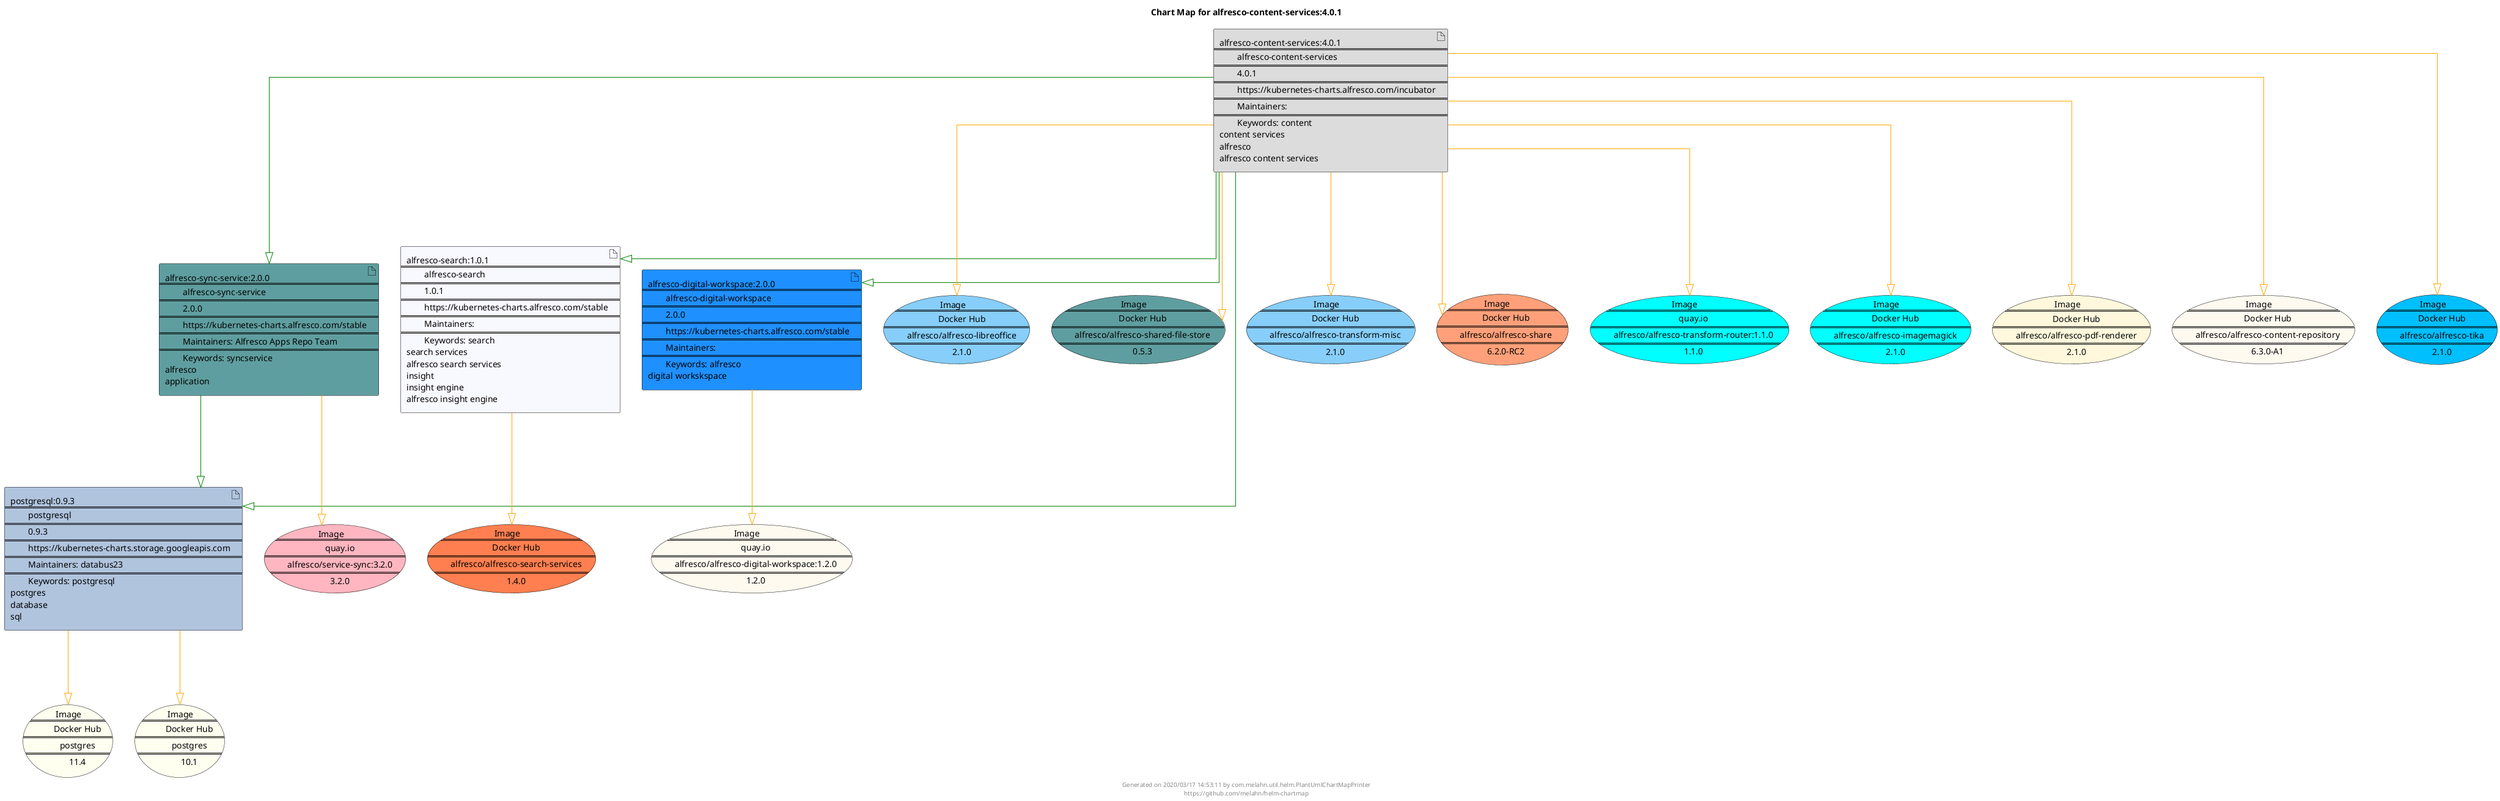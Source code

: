 @startuml
skinparam linetype ortho
skinparam backgroundColor white
skinparam usecaseBorderColor black
skinparam usecaseArrowColor LightSlateGray
skinparam artifactBorderColor black
skinparam artifactArrowColor LightSlateGray

title Chart Map for alfresco-content-services:4.0.1

'There are 5 referenced Helm Charts
artifact "postgresql:0.9.3\n====\n\tpostgresql\n====\n\t0.9.3\n====\n\thttps://kubernetes-charts.storage.googleapis.com\n====\n\tMaintainers: databus23\n====\n\tKeywords: postgresql\npostgres\ndatabase\nsql" as postgresql_0_9_3 #LightSteelBlue
artifact "alfresco-content-services:4.0.1\n====\n\talfresco-content-services\n====\n\t4.0.1\n====\n\thttps://kubernetes-charts.alfresco.com/incubator\n====\n\tMaintainers: \n====\n\tKeywords: content\ncontent services\nalfresco\nalfresco content services" as alfresco_content_services_4_0_1 #Gainsboro
artifact "alfresco-sync-service:2.0.0\n====\n\talfresco-sync-service\n====\n\t2.0.0\n====\n\thttps://kubernetes-charts.alfresco.com/stable\n====\n\tMaintainers: Alfresco Apps Repo Team\n====\n\tKeywords: syncservice\nalfresco\napplication" as alfresco_sync_service_2_0_0 #CadetBlue
artifact "alfresco-search:1.0.1\n====\n\talfresco-search\n====\n\t1.0.1\n====\n\thttps://kubernetes-charts.alfresco.com/stable\n====\n\tMaintainers: \n====\n\tKeywords: search\nsearch services\nalfresco search services\ninsight\ninsight engine\nalfresco insight engine" as alfresco_search_1_0_1 #GhostWhite
artifact "alfresco-digital-workspace:2.0.0\n====\n\talfresco-digital-workspace\n====\n\t2.0.0\n====\n\thttps://kubernetes-charts.alfresco.com/stable\n====\n\tMaintainers: \n====\n\tKeywords: alfresco\ndigital workskspace" as alfresco_digital_workspace_2_0_0 #DodgerBlue

'There are 14 referenced Docker Images
usecase "Image\n====\n\tquay.io\n====\n\talfresco/alfresco-digital-workspace:1.2.0\n====\n\t1.2.0" as quay_io_alfresco_alfresco_digital_workspace_1_2_0 #FloralWhite
usecase "Image\n====\n\tDocker Hub\n====\n\tpostgres\n====\n\t11.4" as postgres_11_4 #Ivory
usecase "Image\n====\n\tDocker Hub\n====\n\talfresco/alfresco-libreoffice\n====\n\t2.1.0" as alfresco_alfresco_libreoffice_2_1_0 #LightSkyBlue
usecase "Image\n====\n\tDocker Hub\n====\n\tpostgres\n====\n\t10.1" as postgres_10_1 #Ivory
usecase "Image\n====\n\tDocker Hub\n====\n\talfresco/alfresco-shared-file-store\n====\n\t0.5.3" as alfresco_alfresco_shared_file_store_0_5_3 #CadetBlue
usecase "Image\n====\n\tDocker Hub\n====\n\talfresco/alfresco-transform-misc\n====\n\t2.1.0" as alfresco_alfresco_transform_misc_2_1_0 #LightSkyBlue
usecase "Image\n====\n\tDocker Hub\n====\n\talfresco/alfresco-share\n====\n\t6.2.0-RC2" as alfresco_alfresco_share_6_2_0_RC2 #LightSalmon
usecase "Image\n====\n\tquay.io\n====\n\talfresco/alfresco-transform-router:1.1.0\n====\n\t1.1.0" as quay_io_alfresco_alfresco_transform_router_1_1_0 #Aqua
usecase "Image\n====\n\tDocker Hub\n====\n\talfresco/alfresco-imagemagick\n====\n\t2.1.0" as alfresco_alfresco_imagemagick_2_1_0 #Aqua
usecase "Image\n====\n\tquay.io\n====\n\talfresco/service-sync:3.2.0\n====\n\t3.2.0" as quay_io_alfresco_service_sync_3_2_0 #LightPink
usecase "Image\n====\n\tDocker Hub\n====\n\talfresco/alfresco-search-services\n====\n\t1.4.0" as alfresco_alfresco_search_services_1_4_0 #Coral
usecase "Image\n====\n\tDocker Hub\n====\n\talfresco/alfresco-pdf-renderer\n====\n\t2.1.0" as alfresco_alfresco_pdf_renderer_2_1_0 #Cornsilk
usecase "Image\n====\n\tDocker Hub\n====\n\talfresco/alfresco-content-repository\n====\n\t6.3.0-A1" as alfresco_alfresco_content_repository_6_3_0_A1 #FloralWhite
usecase "Image\n====\n\tDocker Hub\n====\n\talfresco/alfresco-tika\n====\n\t2.1.0" as alfresco_alfresco_tika_2_1_0 #DeepSkyBlue

'Chart Dependencies
alfresco_content_services_4_0_1--[#green]-|>alfresco_search_1_0_1
alfresco_content_services_4_0_1--[#green]-|>postgresql_0_9_3
alfresco_content_services_4_0_1--[#green]-|>alfresco_sync_service_2_0_0
alfresco_sync_service_2_0_0--[#green]-|>postgresql_0_9_3
alfresco_content_services_4_0_1--[#green]-|>alfresco_digital_workspace_2_0_0
postgresql_0_9_3--[#orange]-|>postgres_11_4
postgresql_0_9_3--[#orange]-|>postgres_10_1
alfresco_content_services_4_0_1--[#orange]-|>alfresco_alfresco_content_repository_6_3_0_A1
alfresco_content_services_4_0_1--[#orange]-|>alfresco_alfresco_libreoffice_2_1_0
alfresco_content_services_4_0_1--[#orange]-|>alfresco_alfresco_transform_misc_2_1_0
alfresco_content_services_4_0_1--[#orange]-|>alfresco_alfresco_shared_file_store_0_5_3
alfresco_content_services_4_0_1--[#orange]-|>alfresco_alfresco_pdf_renderer_2_1_0
alfresco_content_services_4_0_1--[#orange]-|>quay_io_alfresco_alfresco_transform_router_1_1_0
alfresco_content_services_4_0_1--[#orange]-|>alfresco_alfresco_tika_2_1_0
alfresco_content_services_4_0_1--[#orange]-|>alfresco_alfresco_imagemagick_2_1_0
alfresco_content_services_4_0_1--[#orange]-|>alfresco_alfresco_share_6_2_0_RC2
alfresco_sync_service_2_0_0--[#orange]-|>quay_io_alfresco_service_sync_3_2_0
alfresco_search_1_0_1--[#orange]-|>alfresco_alfresco_search_services_1_4_0
alfresco_digital_workspace_2_0_0--[#orange]-|>quay_io_alfresco_alfresco_digital_workspace_1_2_0

center footer Generated on 2020/03/17 14:53:11 by com.melahn.util.helm.PlantUmlChartMapPrinter\nhttps://github.com/melahn/helm-chartmap
@enduml
